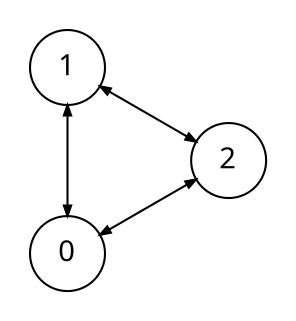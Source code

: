 digraph {
    node [shape=circle, fontname="Operator Mono"];
    edge [arrowsize=0.5];
    layout=circo;
    pad=0.2;

    0 [label="0"];
    1 [label="1"];
    2 [label="2"];

    0 -> 1 -> 2 -> 0 [dir="both"];
}